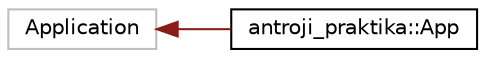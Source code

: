 digraph "Graphical Class Hierarchy"
{
 // LATEX_PDF_SIZE
  edge [fontname="Helvetica",fontsize="10",labelfontname="Helvetica",labelfontsize="10"];
  node [fontname="Helvetica",fontsize="10",shape=record];
  rankdir="LR";
  Node9 [label="Application",height=0.2,width=0.4,color="grey75", fillcolor="white", style="filled",tooltip=" "];
  Node9 -> Node0 [dir="back",color="firebrick4",fontsize="10",style="solid",fontname="Helvetica"];
  Node0 [label="antroji_praktika::App",height=0.2,width=0.4,color="black", fillcolor="white", style="filled",URL="$classantroji__praktika_1_1_app.html",tooltip="Interaction logic for App.xaml"];
}
